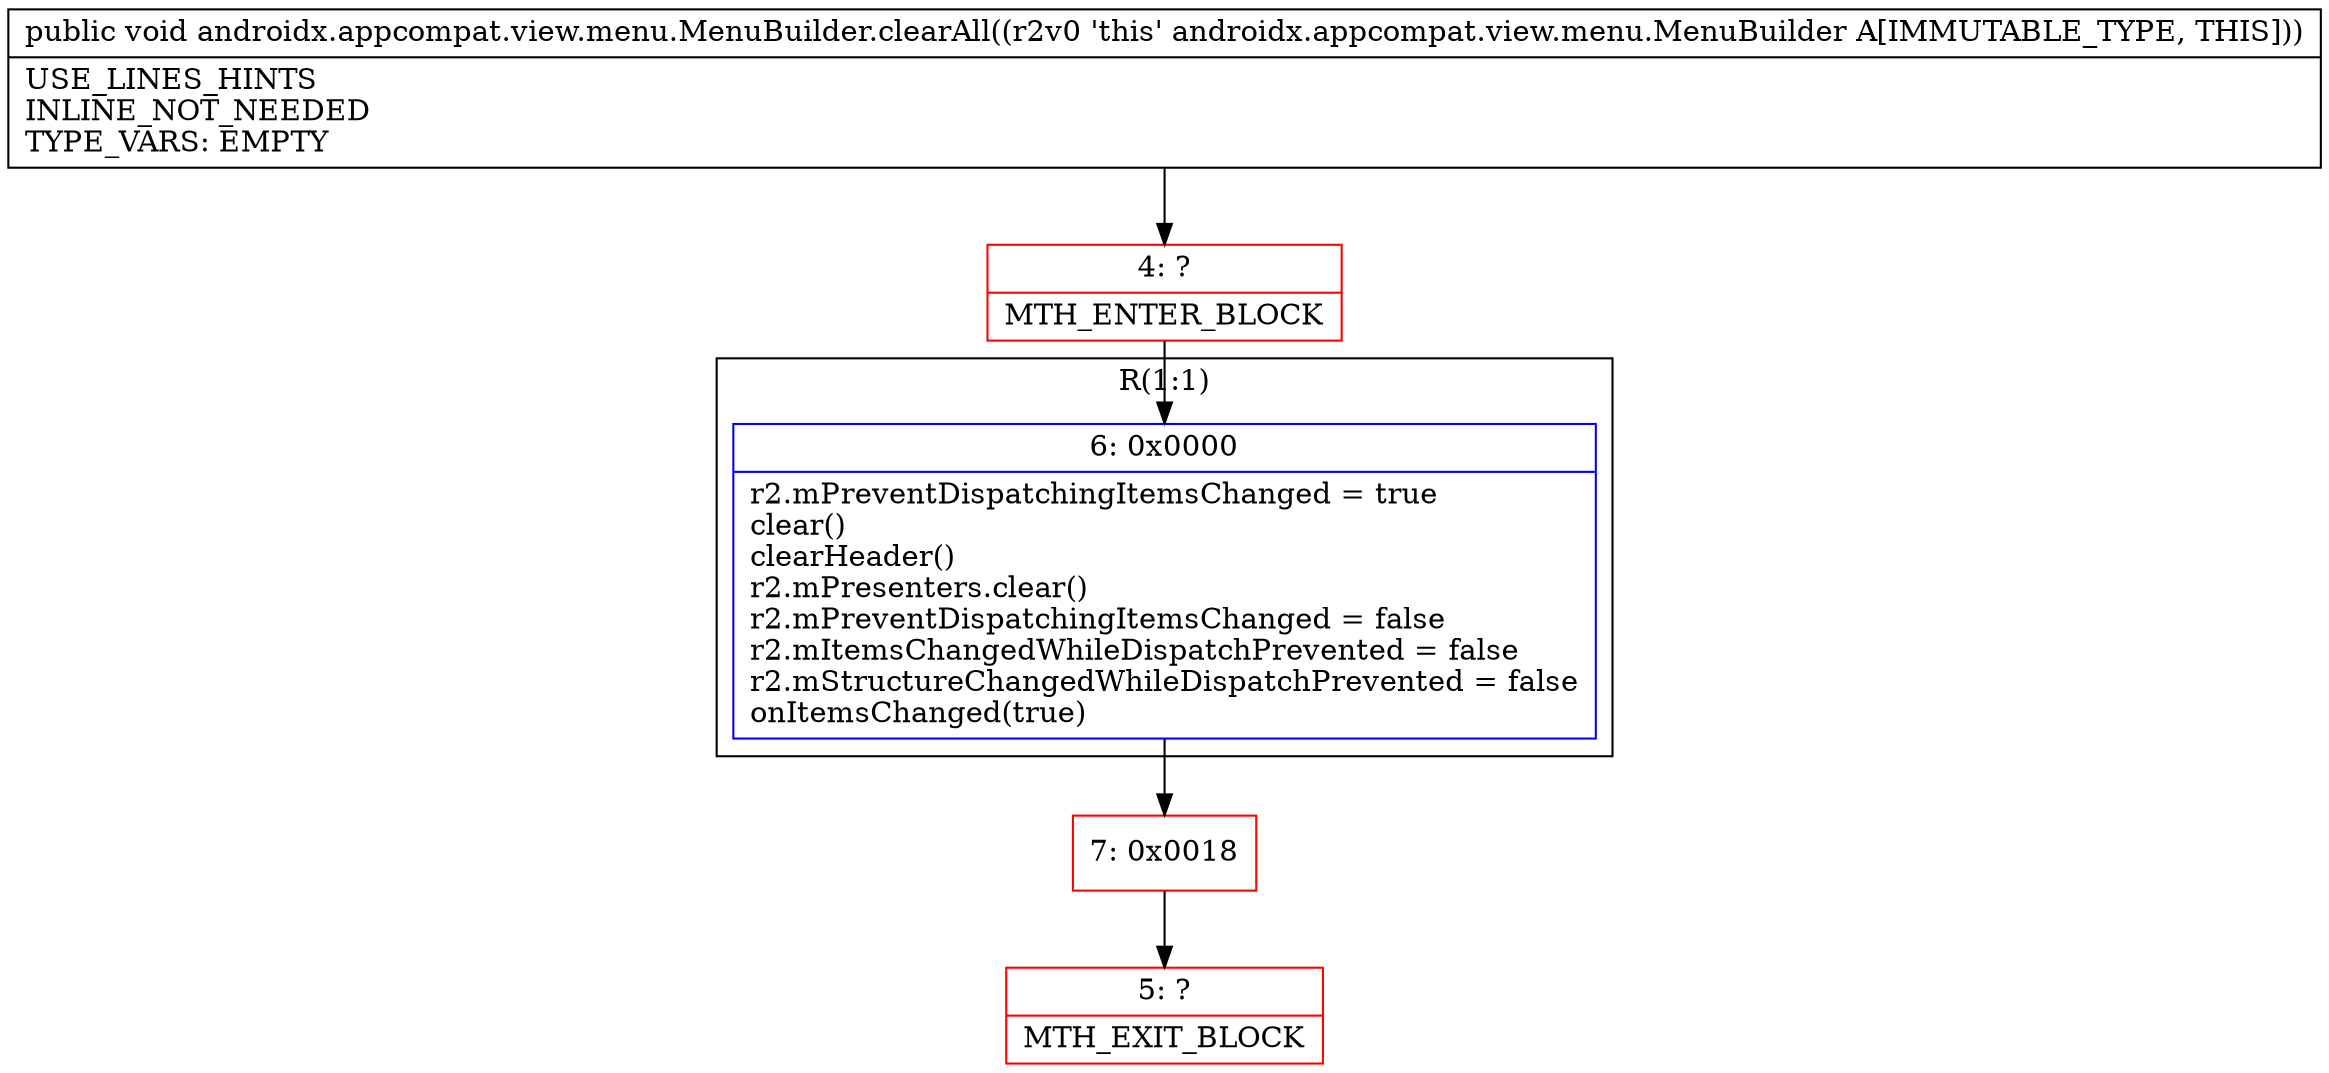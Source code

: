 digraph "CFG forandroidx.appcompat.view.menu.MenuBuilder.clearAll()V" {
subgraph cluster_Region_2024681887 {
label = "R(1:1)";
node [shape=record,color=blue];
Node_6 [shape=record,label="{6\:\ 0x0000|r2.mPreventDispatchingItemsChanged = true\lclear()\lclearHeader()\lr2.mPresenters.clear()\lr2.mPreventDispatchingItemsChanged = false\lr2.mItemsChangedWhileDispatchPrevented = false\lr2.mStructureChangedWhileDispatchPrevented = false\lonItemsChanged(true)\l}"];
}
Node_4 [shape=record,color=red,label="{4\:\ ?|MTH_ENTER_BLOCK\l}"];
Node_7 [shape=record,color=red,label="{7\:\ 0x0018}"];
Node_5 [shape=record,color=red,label="{5\:\ ?|MTH_EXIT_BLOCK\l}"];
MethodNode[shape=record,label="{public void androidx.appcompat.view.menu.MenuBuilder.clearAll((r2v0 'this' androidx.appcompat.view.menu.MenuBuilder A[IMMUTABLE_TYPE, THIS]))  | USE_LINES_HINTS\lINLINE_NOT_NEEDED\lTYPE_VARS: EMPTY\l}"];
MethodNode -> Node_4;Node_6 -> Node_7;
Node_4 -> Node_6;
Node_7 -> Node_5;
}

